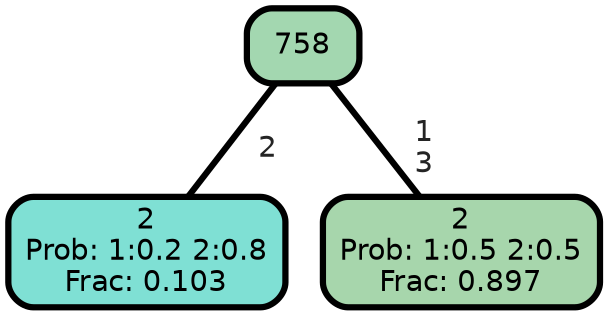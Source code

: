 graph Tree {
node [shape=box, style="filled, rounded",color="black",penwidth="3",fontcolor="black",                 fontname=helvetica] ;
graph [ranksep="0 equally", splines=straight,                 bgcolor=transparent, dpi=200] ;
edge [fontname=helvetica, fontweight=bold,fontcolor=grey14,color=black] ;
0 [label="2
Prob: 1:0.2 2:0.8
Frac: 0.103", fillcolor="#7fe0d4"] ;
1 [label="758", fillcolor="#a3d7b0"] ;
2 [label="2
Prob: 1:0.5 2:0.5
Frac: 0.897", fillcolor="#a7d6ac"] ;
1 -- 0 [label=" 2",penwidth=3] ;
1 -- 2 [label=" 1\n 3",penwidth=3] ;
{rank = same;}}